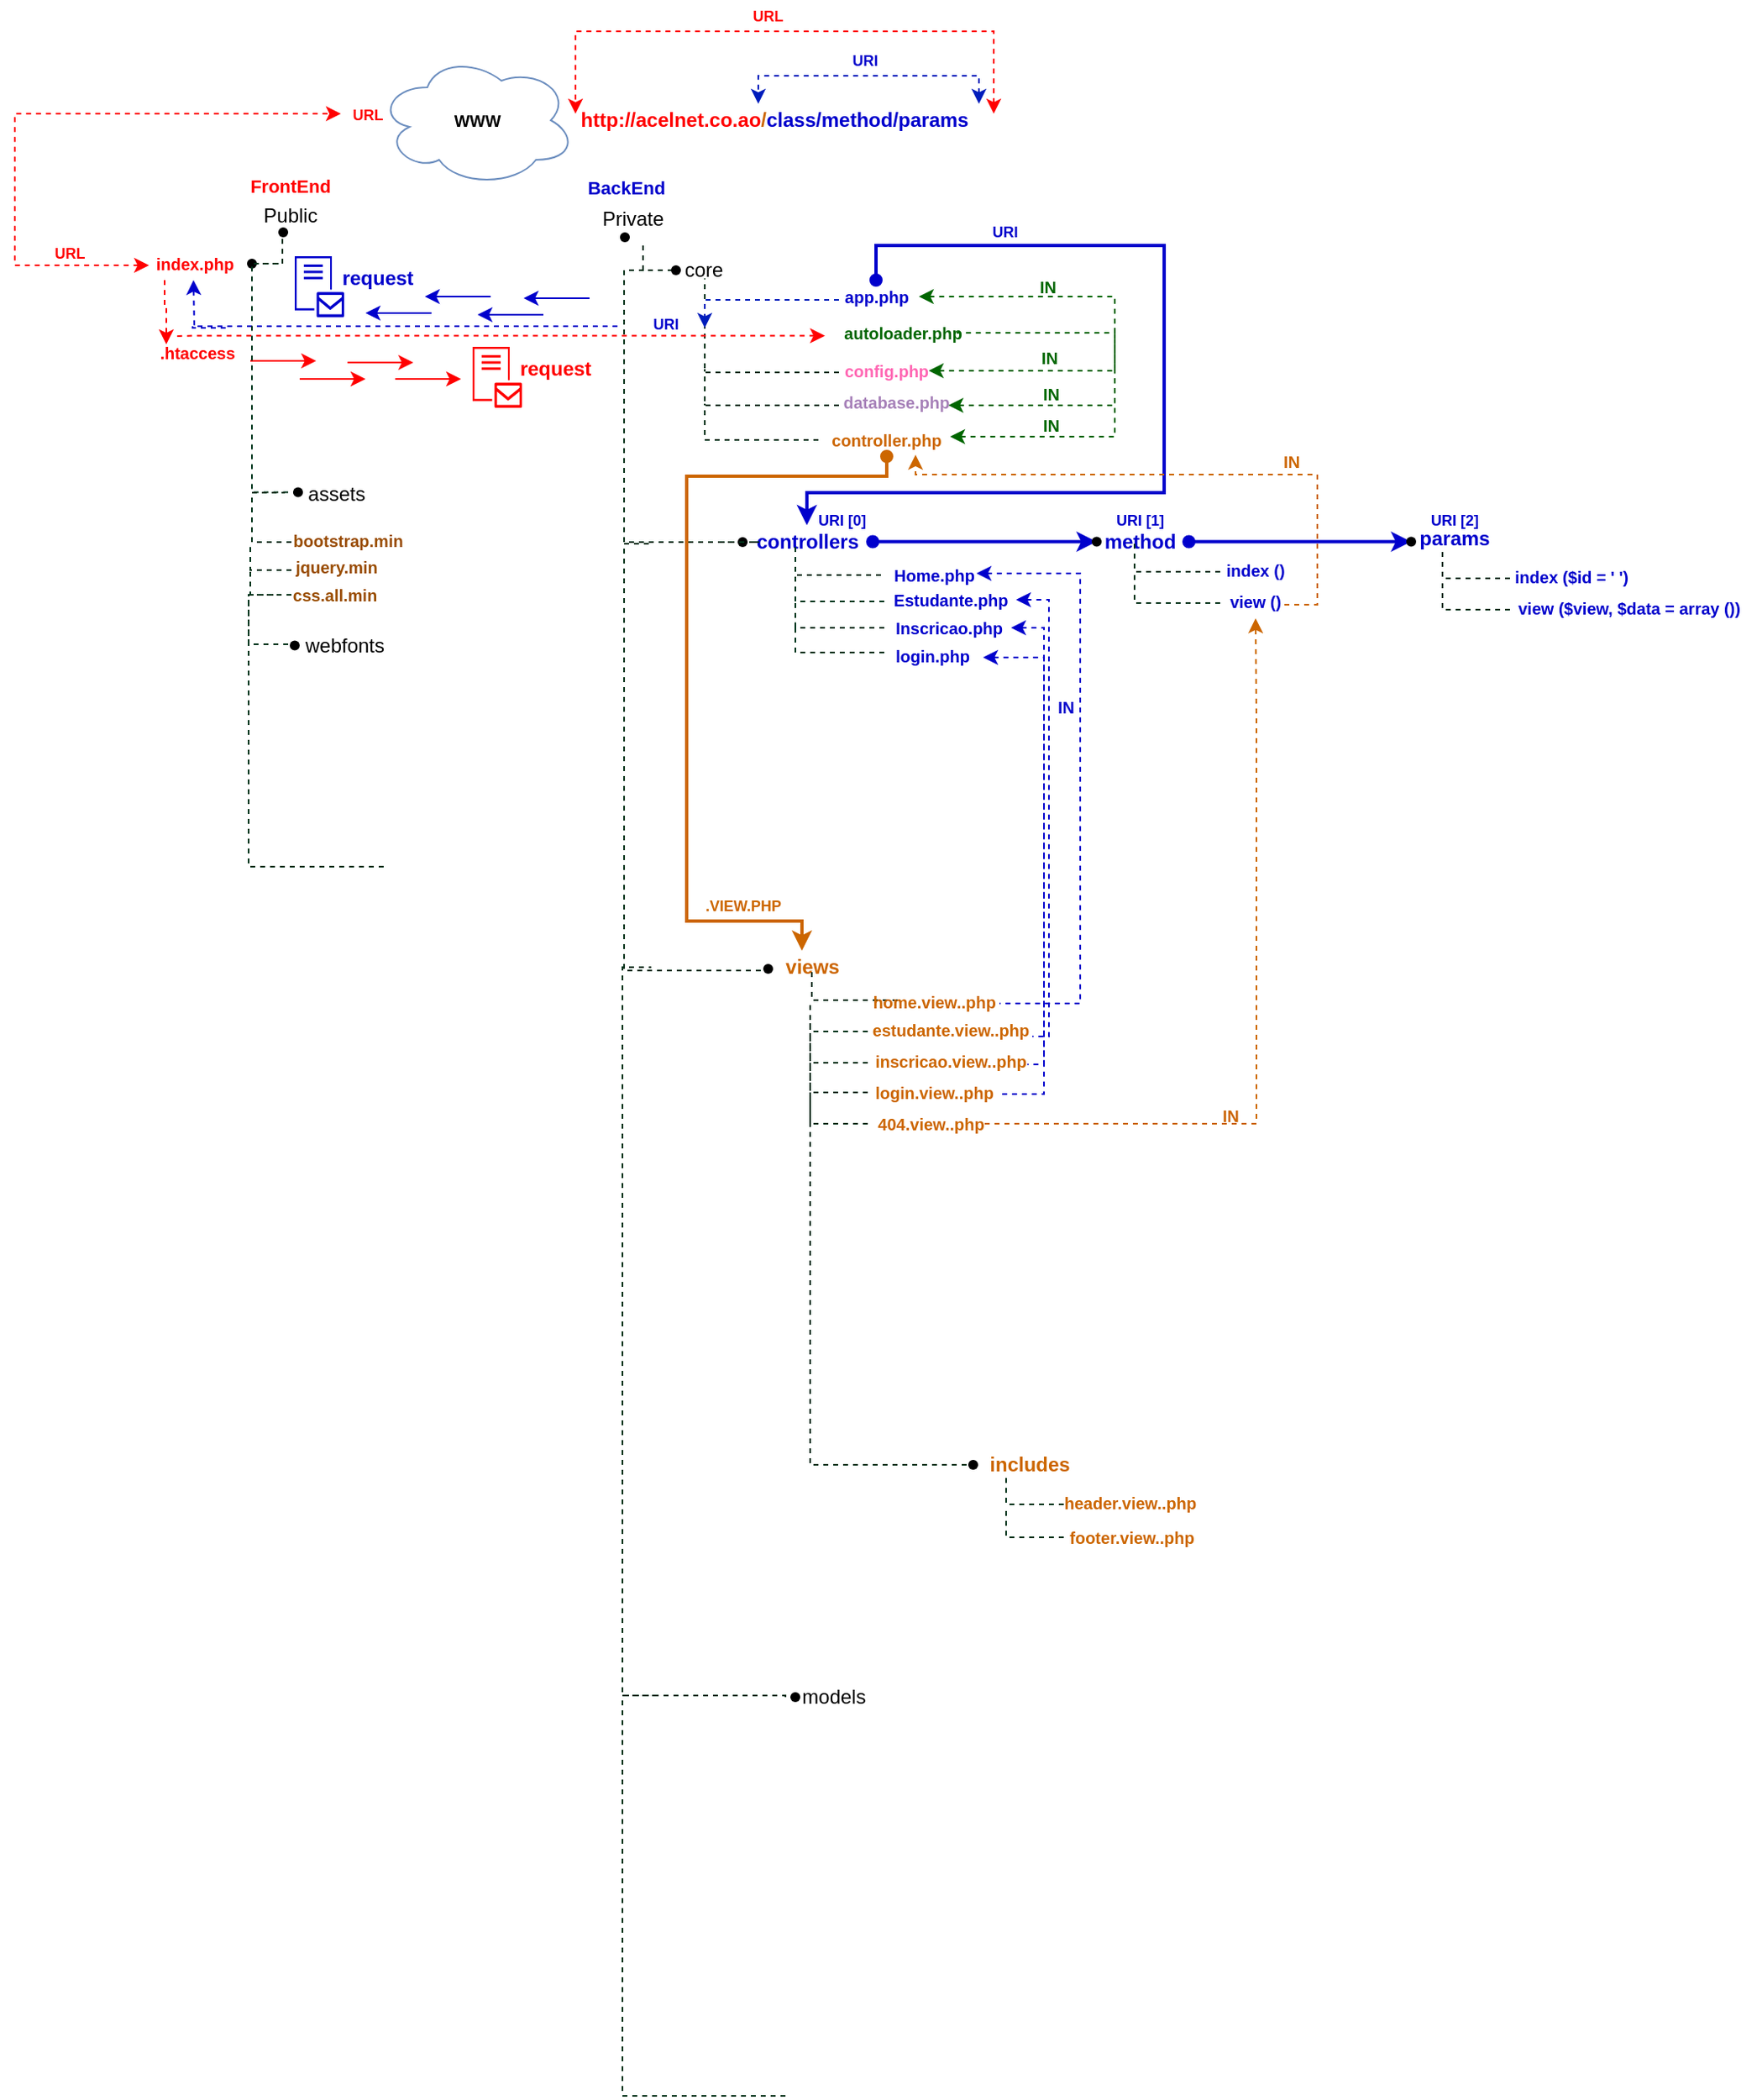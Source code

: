 <mxfile version="17.2.4" type="device"><diagram name="Page-1" id="74b105a0-9070-1c63-61bc-23e55f88626e"><mxGraphModel dx="1234" dy="539" grid="1" gridSize="10" guides="1" tooltips="1" connect="1" arrows="1" fold="1" page="1" pageScale="1.5" pageWidth="1169" pageHeight="826" background="none" math="0" shadow="0"><root><mxCell id="0" style=";html=1;"/><mxCell id="1" style=";html=1;" parent="0"/><mxCell id="AdzBgTur88m9vbmycL0G-27" value="&lt;b style=&quot;font-size: 10px;&quot;&gt;WWW&lt;/b&gt;" style="ellipse;shape=cloud;whiteSpace=wrap;html=1;fontSize=10;fillColor=#FFFFFF;strokeColor=#6c8ebf;" parent="1" vertex="1"><mxGeometry x="692.5" y="244" width="120" height="80" as="geometry"/></mxCell><mxCell id="NwKOcJaawwe2SMIx4jGH-65" value="" style="edgeStyle=orthogonalEdgeStyle;rounded=0;orthogonalLoop=1;jettySize=auto;html=1;dashed=1;fontSize=11;fontColor=#FF0000;startArrow=classic;startFill=1;endArrow=none;endFill=0;strokeColor=#0000CC;strokeWidth=1;" parent="1" edge="1"><mxGeometry relative="1" as="geometry"><mxPoint x="580.5" y="381" as="sourcePoint"/><mxPoint x="581" y="410" as="targetPoint"/></mxGeometry></mxCell><mxCell id="JAKMuyajma6vQaw-Ln5v-60" value="index.php" style="text;html=1;align=center;verticalAlign=middle;whiteSpace=wrap;rounded=0;fontStyle=1;fontSize=10;fontColor=#FF0000;" parent="1" vertex="1"><mxGeometry x="549" y="360.5" width="65" height="20.5" as="geometry"/></mxCell><mxCell id="AdzBgTur88m9vbmycL0G-13" value="Public" style="text;html=1;align=center;verticalAlign=middle;resizable=0;points=[];autosize=1;fontSize=12;" parent="1" vertex="1"><mxGeometry x="614" y="332" width="50" height="20" as="geometry"/></mxCell><mxCell id="NwKOcJaawwe2SMIx4jGH-13" value="" style="shape=waypoint;sketch=0;fillStyle=solid;size=6;pointerEvents=1;points=[];fillColor=none;resizable=0;rotatable=0;perimeter=centerPerimeter;snapToPoint=1;fontSize=10;fontColor=#FF0000;" parent="1" vertex="1"><mxGeometry x="615" y="332" width="40" height="40" as="geometry"/></mxCell><mxCell id="NwKOcJaawwe2SMIx4jGH-18" value="Private" style="text;html=1;align=center;verticalAlign=middle;resizable=0;points=[];autosize=1;fontSize=12;" parent="1" vertex="1"><mxGeometry x="821.5" y="334" width="50" height="20" as="geometry"/></mxCell><mxCell id="NwKOcJaawwe2SMIx4jGH-21" value="app.php" style="text;html=1;align=center;verticalAlign=middle;whiteSpace=wrap;rounded=0;fontStyle=1;fontSize=10;fontColor=#0000CC;" parent="1" vertex="1"><mxGeometry x="962.5" y="381" width="65" height="20.5" as="geometry"/></mxCell><mxCell id="NwKOcJaawwe2SMIx4jGH-22" value="" style="edgeStyle=orthogonalEdgeStyle;rounded=0;orthogonalLoop=1;jettySize=auto;html=1;strokeColor=#00331A;strokeWidth=1;dashed=1;endArrow=none;endFill=0;fontSize=10;" parent="1" edge="1"><mxGeometry relative="1" as="geometry"><mxPoint x="634.5" y="356" as="sourcePoint"/><mxPoint x="614" y="371" as="targetPoint"/><Array as="points"><mxPoint x="635" y="371"/></Array></mxGeometry></mxCell><mxCell id="NwKOcJaawwe2SMIx4jGH-23" value="" style="shape=waypoint;sketch=0;fillStyle=solid;size=6;pointerEvents=1;points=[];fillColor=none;resizable=0;rotatable=0;perimeter=centerPerimeter;snapToPoint=1;fontSize=10;fontStyle=1" parent="1" vertex="1"><mxGeometry x="822.5" y="335" width="40" height="40" as="geometry"/></mxCell><mxCell id="NwKOcJaawwe2SMIx4jGH-24" value="" style="shape=waypoint;sketch=0;fillStyle=solid;size=6;pointerEvents=1;points=[];fillColor=none;resizable=0;rotatable=0;perimeter=centerPerimeter;snapToPoint=1;fontSize=10;" parent="1" vertex="1"><mxGeometry x="596" y="351" width="40" height="40" as="geometry"/></mxCell><mxCell id="NwKOcJaawwe2SMIx4jGH-26" value="" style="edgeStyle=orthogonalEdgeStyle;rounded=0;orthogonalLoop=1;jettySize=auto;html=1;strokeColor=#00331A;strokeWidth=1;dashed=1;endArrow=none;endFill=0;fontSize=10;" parent="1" target="NwKOcJaawwe2SMIx4jGH-27" edge="1"><mxGeometry relative="1" as="geometry"><mxPoint x="853.5" y="360" as="sourcePoint"/><mxPoint x="868" y="405" as="targetPoint"/><Array as="points"><mxPoint x="854" y="375"/></Array></mxGeometry></mxCell><mxCell id="NwKOcJaawwe2SMIx4jGH-27" value="" style="shape=waypoint;sketch=0;fillStyle=solid;size=6;pointerEvents=1;points=[];fillColor=none;resizable=0;rotatable=0;perimeter=centerPerimeter;snapToPoint=1;fontSize=10;" parent="1" vertex="1"><mxGeometry x="853.5" y="355" width="40" height="40" as="geometry"/></mxCell><mxCell id="NwKOcJaawwe2SMIx4jGH-30" value="core" style="text;html=1;align=center;verticalAlign=middle;resizable=0;points=[];autosize=1;strokeColor=none;fillColor=none;fontSize=12;" parent="1" vertex="1"><mxGeometry x="869.5" y="365" width="40" height="20" as="geometry"/></mxCell><mxCell id="NwKOcJaawwe2SMIx4jGH-33" value="autoloader.php" style="text;html=1;align=center;verticalAlign=middle;whiteSpace=wrap;rounded=0;fontStyle=1;fontSize=10;fontColor=#006600;" parent="1" vertex="1"><mxGeometry x="979" y="402.5" width="65" height="20.5" as="geometry"/></mxCell><mxCell id="NwKOcJaawwe2SMIx4jGH-35" value="config.php" style="text;html=1;align=center;verticalAlign=middle;whiteSpace=wrap;rounded=0;fontStyle=1;fontSize=10;fontColor=#FF66B3;" parent="1" vertex="1"><mxGeometry x="968.5" y="426" width="65" height="20.5" as="geometry"/></mxCell><mxCell id="NwKOcJaawwe2SMIx4jGH-41" value="" style="edgeStyle=orthogonalEdgeStyle;rounded=0;orthogonalLoop=1;jettySize=auto;html=1;dashed=1;startArrow=classic;startFill=1;endArrow=classic;endFill=1;strokeColor=#FF0000;strokeWidth=1;" parent="1" edge="1"><mxGeometry relative="1" as="geometry"><mxPoint x="553.5" y="372" as="sourcePoint"/><mxPoint x="670" y="280" as="targetPoint"/><Array as="points"><mxPoint x="472" y="372"/><mxPoint x="472" y="280"/></Array></mxGeometry></mxCell><mxCell id="NwKOcJaawwe2SMIx4jGH-42" value="FrontEnd" style="text;html=1;align=center;verticalAlign=middle;resizable=0;points=[];autosize=1;strokeColor=none;fillColor=none;fontSize=11;fontColor=#FF0000;fontStyle=1" parent="1" vertex="1"><mxGeometry x="609" y="314" width="60" height="20" as="geometry"/></mxCell><mxCell id="NwKOcJaawwe2SMIx4jGH-48" value="" style="edgeStyle=orthogonalEdgeStyle;rounded=0;orthogonalLoop=1;jettySize=auto;html=1;dashed=1;startArrow=none;startFill=0;endArrow=none;endFill=0;strokeColor=#00331A;strokeWidth=1;" parent="1" edge="1"><mxGeometry relative="1" as="geometry"><mxPoint x="972.5" y="437" as="sourcePoint"/><mxPoint x="891" y="380" as="targetPoint"/><Array as="points"><mxPoint x="891" y="437"/></Array></mxGeometry></mxCell><mxCell id="NwKOcJaawwe2SMIx4jGH-49" value="database.php" style="text;html=1;align=center;verticalAlign=middle;whiteSpace=wrap;rounded=0;fontStyle=1;fontSize=10;fontColor=#A680B8;" parent="1" vertex="1"><mxGeometry x="975" y="444.5" width="65" height="20.5" as="geometry"/></mxCell><mxCell id="NwKOcJaawwe2SMIx4jGH-50" value="" style="edgeStyle=orthogonalEdgeStyle;rounded=0;orthogonalLoop=1;jettySize=auto;html=1;dashed=1;startArrow=none;startFill=0;endArrow=none;endFill=0;strokeColor=#00331A;strokeWidth=1;" parent="1" edge="1"><mxGeometry relative="1" as="geometry"><mxPoint x="972.5" y="457" as="sourcePoint"/><mxPoint x="891" y="435" as="targetPoint"/><Array as="points"><mxPoint x="891" y="457"/></Array></mxGeometry></mxCell><mxCell id="NwKOcJaawwe2SMIx4jGH-55" value="" style="edgeStyle=orthogonalEdgeStyle;rounded=0;orthogonalLoop=1;jettySize=auto;html=1;dashed=1;startArrow=classic;startFill=1;endArrow=none;endFill=0;strokeColor=#FF0000;strokeWidth=1;exitX=0;exitY=0.5;exitDx=0;exitDy=0;fillColor=#e51400;" parent="1" edge="1"><mxGeometry relative="1" as="geometry"><mxPoint x="964" y="414.75" as="sourcePoint"/><mxPoint x="570" y="415" as="targetPoint"/><Array as="points"><mxPoint x="580" y="415"/><mxPoint x="580" y="415"/></Array></mxGeometry></mxCell><mxCell id="NwKOcJaawwe2SMIx4jGH-56" value="" style="edgeStyle=orthogonalEdgeStyle;rounded=0;orthogonalLoop=1;jettySize=auto;html=1;dashed=1;startArrow=classic;startFill=1;endArrow=none;endFill=0;strokeColor=#006600;strokeWidth=1;fontColor=#006600;fillColor=#a0522d;" parent="1" target="NwKOcJaawwe2SMIx4jGH-33" edge="1"><mxGeometry relative="1" as="geometry"><mxPoint x="1021" y="391" as="sourcePoint"/><mxPoint x="1059.5" y="415" as="targetPoint"/><Array as="points"><mxPoint x="1140" y="391"/><mxPoint x="1140" y="413"/></Array></mxGeometry></mxCell><mxCell id="NwKOcJaawwe2SMIx4jGH-58" value="" style="edgeStyle=orthogonalEdgeStyle;rounded=0;orthogonalLoop=1;jettySize=auto;html=1;dashed=1;startArrow=classic;startFill=1;endArrow=none;endFill=0;strokeColor=#006600;strokeWidth=1;fontColor=#CC6600;fillColor=#a0522d;" parent="1" edge="1"><mxGeometry relative="1" as="geometry"><mxPoint x="1027" y="436" as="sourcePoint"/><mxPoint x="1140" y="410" as="targetPoint"/><Array as="points"><mxPoint x="1140" y="436"/></Array></mxGeometry></mxCell><mxCell id="NwKOcJaawwe2SMIx4jGH-59" value="" style="edgeStyle=orthogonalEdgeStyle;rounded=0;orthogonalLoop=1;jettySize=auto;html=1;dashed=1;startArrow=classic;startFill=1;endArrow=none;endFill=0;strokeColor=#006600;strokeWidth=1;fillColor=#a0522d;" parent="1" edge="1"><mxGeometry relative="1" as="geometry"><mxPoint x="1039" y="457" as="sourcePoint"/><mxPoint x="1140" y="410" as="targetPoint"/><Array as="points"><mxPoint x="1140" y="457"/></Array></mxGeometry></mxCell><mxCell id="JAKMuyajma6vQaw-Ln5v-3" value=".htaccess" style="text;html=1;align=center;verticalAlign=middle;whiteSpace=wrap;rounded=0;fontStyle=1;fontColor=#FF0000;fontSize=10;" parent="1" vertex="1"><mxGeometry x="553" y="409.5" width="60" height="30" as="geometry"/></mxCell><mxCell id="NwKOcJaawwe2SMIx4jGH-64" value="BackEnd" style="text;html=1;align=center;verticalAlign=middle;resizable=0;points=[];autosize=1;strokeColor=none;fillColor=none;fontSize=11;fontColor=#0000CC;fontStyle=1" parent="1" vertex="1"><mxGeometry x="812.5" y="315" width="60" height="20" as="geometry"/></mxCell><mxCell id="NwKOcJaawwe2SMIx4jGH-67" value="" style="edgeStyle=orthogonalEdgeStyle;rounded=0;orthogonalLoop=1;jettySize=auto;html=1;dashed=1;startArrow=none;startFill=0;endArrow=classic;endFill=1;strokeColor=#001DBC;strokeWidth=1;fillColor=#0050ef;" parent="1" edge="1"><mxGeometry relative="1" as="geometry"><mxPoint x="972.5" y="393" as="sourcePoint"/><mxPoint x="891" y="410" as="targetPoint"/><Array as="points"><mxPoint x="891" y="393"/></Array></mxGeometry></mxCell><mxCell id="HLYYOfNkcRGqxwp49W54-2" value="" style="edgeStyle=orthogonalEdgeStyle;rounded=0;orthogonalLoop=1;jettySize=auto;html=1;dashed=1;fontSize=11;fontColor=#0000CC;startArrow=none;startFill=0;endArrow=classic;endFill=1;strokeColor=#FF0000;strokeWidth=1;" parent="1" edge="1"><mxGeometry relative="1" as="geometry"><mxPoint x="563" y="381" as="sourcePoint"/><mxPoint x="564" y="420" as="targetPoint"/><Array as="points"><mxPoint x="563.5" y="398"/><mxPoint x="563.5" y="398"/></Array></mxGeometry></mxCell><mxCell id="HLYYOfNkcRGqxwp49W54-4" value="" style="edgeStyle=orthogonalEdgeStyle;rounded=0;orthogonalLoop=1;jettySize=auto;html=1;dashed=1;fontSize=11;fontColor=#FF0000;startArrow=none;startFill=0;endArrow=none;endFill=0;strokeColor=#0000CC;strokeWidth=1;" parent="1" edge="1"><mxGeometry relative="1" as="geometry"><mxPoint x="600" y="410" as="sourcePoint"/><mxPoint x="840" y="410" as="targetPoint"/><Array as="points"><mxPoint x="580" y="410"/><mxPoint x="580" y="409"/></Array></mxGeometry></mxCell><mxCell id="HLYYOfNkcRGqxwp49W54-5" value="URI" style="text;html=1;align=center;verticalAlign=middle;resizable=0;points=[];autosize=1;strokeColor=none;fillColor=none;fontColor=#0000CC;fontSize=9;fontStyle=1" parent="1" vertex="1"><mxGeometry x="852" y="398" width="30" height="20" as="geometry"/></mxCell><mxCell id="HLYYOfNkcRGqxwp49W54-6" value="URL" style="text;html=1;align=center;verticalAlign=middle;resizable=0;points=[];autosize=1;strokeColor=none;fillColor=none;fontColor=#FF0000;fontSize=9;fontStyle=1" parent="1" vertex="1"><mxGeometry x="671" y="271" width="30" height="20" as="geometry"/></mxCell><mxCell id="Ca_ESOKWYwaivZFTIutu-38" value="" style="edgeStyle=orthogonalEdgeStyle;rounded=0;orthogonalLoop=1;jettySize=auto;html=1;fontColor=#0000CC;startArrow=oval;startFill=1;endArrow=classic;endFill=1;strokeColor=#0000CC;strokeWidth=2;entryX=0.425;entryY=0.44;entryDx=0;entryDy=0;entryPerimeter=0;" parent="1" source="bvDFHQpG0MN7TgqZ5CM7-1" target="Ca_ESOKWYwaivZFTIutu-8" edge="1"><mxGeometry relative="1" as="geometry"/></mxCell><mxCell id="bvDFHQpG0MN7TgqZ5CM7-1" value="controllers" style="text;html=1;align=center;verticalAlign=middle;resizable=0;points=[];autosize=1;strokeColor=none;fillColor=none;fontSize=12;fontColor=#0000CC;fontStyle=1" parent="1" vertex="1"><mxGeometry x="913" y="529.75" width="80" height="20" as="geometry"/></mxCell><mxCell id="bvDFHQpG0MN7TgqZ5CM7-3" value="" style="edgeStyle=orthogonalEdgeStyle;rounded=0;orthogonalLoop=1;jettySize=auto;html=1;dashed=1;startArrow=none;startFill=0;endArrow=none;endFill=0;strokeColor=#00331A;strokeWidth=1;entryX=0.029;entryY=0.858;entryDx=0;entryDy=0;entryPerimeter=0;" parent="1" source="bvDFHQpG0MN7TgqZ5CM7-2" edge="1"><mxGeometry relative="1" as="geometry"><mxPoint x="900" y="540" as="sourcePoint"/><mxPoint x="859.5" y="375" as="targetPoint"/><Array as="points"><mxPoint x="842" y="375"/></Array></mxGeometry></mxCell><mxCell id="bvDFHQpG0MN7TgqZ5CM7-4" value="" style="edgeStyle=orthogonalEdgeStyle;rounded=0;orthogonalLoop=1;jettySize=auto;html=1;dashed=1;startArrow=none;startFill=0;endArrow=none;endFill=0;strokeColor=#00331A;strokeWidth=1;entryX=0.029;entryY=0.858;entryDx=0;entryDy=0;entryPerimeter=0;" parent="1" edge="1" source="bvDFHQpG0MN7TgqZ5CM7-6"><mxGeometry relative="1" as="geometry"><mxPoint x="924" y="706" as="sourcePoint"/><mxPoint x="859.5" y="541" as="targetPoint"/><Array as="points"><mxPoint x="842" y="800"/><mxPoint x="842" y="541"/></Array></mxGeometry></mxCell><mxCell id="bvDFHQpG0MN7TgqZ5CM7-5" value="" style="edgeStyle=orthogonalEdgeStyle;rounded=0;orthogonalLoop=1;jettySize=auto;html=1;dashed=1;startArrow=none;startFill=0;endArrow=none;endFill=0;strokeColor=#00331A;strokeWidth=1;entryX=0.029;entryY=0.858;entryDx=0;entryDy=0;entryPerimeter=0;" parent="1" edge="1" source="bvDFHQpG0MN7TgqZ5CM7-9"><mxGeometry relative="1" as="geometry"><mxPoint x="940" y="1141" as="sourcePoint"/><mxPoint x="858.5" y="798" as="targetPoint"/><Array as="points"><mxPoint x="940" y="1241"/><mxPoint x="940" y="1240"/><mxPoint x="841" y="1240"/><mxPoint x="841" y="798"/></Array></mxGeometry></mxCell><mxCell id="Ca_ESOKWYwaivZFTIutu-37" value="" style="edgeStyle=orthogonalEdgeStyle;rounded=0;orthogonalLoop=1;jettySize=auto;html=1;fontColor=#CC6600;startArrow=classic;startFill=1;endArrow=oval;endFill=1;strokeColor=#0000CC;strokeWidth=2;" parent="1" source="bvDFHQpG0MN7TgqZ5CM7-1" target="NwKOcJaawwe2SMIx4jGH-21" edge="1"><mxGeometry relative="1" as="geometry"><mxPoint x="1000" y="360" as="targetPoint"/><Array as="points"><mxPoint x="953" y="510"/><mxPoint x="1170" y="510"/><mxPoint x="1170" y="360"/><mxPoint x="995" y="360"/></Array></mxGeometry></mxCell><mxCell id="bvDFHQpG0MN7TgqZ5CM7-6" value="views" style="text;html=1;align=center;verticalAlign=middle;resizable=0;points=[];autosize=1;strokeColor=none;fillColor=none;fontSize=12;fontStyle=1;fontColor=#CC6600;" parent="1" vertex="1"><mxGeometry x="931" y="788" width="50" height="20" as="geometry"/></mxCell><mxCell id="bvDFHQpG0MN7TgqZ5CM7-7" value="" style="shape=waypoint;sketch=0;fillStyle=solid;size=6;pointerEvents=1;points=[];fillColor=none;resizable=0;rotatable=0;perimeter=centerPerimeter;snapToPoint=1;fontSize=10;" parent="1" vertex="1"><mxGeometry x="909.5" y="779" width="40" height="40" as="geometry"/></mxCell><mxCell id="bvDFHQpG0MN7TgqZ5CM7-8" value="models" style="text;html=1;align=center;verticalAlign=middle;resizable=0;points=[];autosize=1;strokeColor=none;fillColor=none;fontSize=12;" parent="1" vertex="1"><mxGeometry x="944" y="1231" width="50" height="20" as="geometry"/></mxCell><mxCell id="bvDFHQpG0MN7TgqZ5CM7-9" value="" style="shape=waypoint;sketch=0;fillStyle=solid;size=6;pointerEvents=1;points=[];fillColor=none;resizable=0;rotatable=0;perimeter=centerPerimeter;snapToPoint=1;fontSize=10;" parent="1" vertex="1"><mxGeometry x="926" y="1221" width="40" height="40" as="geometry"/></mxCell><mxCell id="bvDFHQpG0MN7TgqZ5CM7-13" value="" style="edgeStyle=orthogonalEdgeStyle;rounded=0;orthogonalLoop=1;jettySize=auto;html=1;dashed=1;startArrow=none;startFill=0;endArrow=none;endFill=0;strokeColor=#00331A;strokeWidth=1;" parent="1" edge="1"><mxGeometry relative="1" as="geometry"><mxPoint x="940" y="1483" as="sourcePoint"/><mxPoint x="860" y="1240" as="targetPoint"/><Array as="points"><mxPoint x="923" y="1483"/><mxPoint x="841" y="1483"/><mxPoint x="841" y="1140"/></Array></mxGeometry></mxCell><mxCell id="bvDFHQpG0MN7TgqZ5CM7-27" value="" style="edgeStyle=orthogonalEdgeStyle;rounded=0;orthogonalLoop=1;jettySize=auto;html=1;dashed=1;startArrow=none;startFill=0;endArrow=none;endFill=0;strokeColor=#00331A;strokeWidth=1;exitX=0;exitY=0.5;exitDx=0;exitDy=0;" parent="1" source="bvDFHQpG0MN7TgqZ5CM7-28" edge="1"><mxGeometry relative="1" as="geometry"><mxPoint x="1034" y="579.75" as="sourcePoint"/><mxPoint x="946" y="541.75" as="targetPoint"/><Array as="points"><mxPoint x="946" y="559.75"/></Array></mxGeometry></mxCell><mxCell id="bvDFHQpG0MN7TgqZ5CM7-28" value="Home.php" style="text;html=1;align=center;verticalAlign=middle;whiteSpace=wrap;rounded=0;fontStyle=1;fontSize=10;fontColor=#0000CC;" parent="1" vertex="1"><mxGeometry x="998" y="549.75" width="65" height="20.5" as="geometry"/></mxCell><mxCell id="bvDFHQpG0MN7TgqZ5CM7-32" value="URI" style="text;html=1;align=center;verticalAlign=middle;resizable=0;points=[];autosize=1;strokeColor=none;fillColor=none;fontColor=#0000CC;fontSize=9;fontStyle=1" parent="1" vertex="1"><mxGeometry x="1057.5" y="342" width="30" height="20" as="geometry"/></mxCell><mxCell id="bvDFHQpG0MN7TgqZ5CM7-33" value="" style="edgeStyle=orthogonalEdgeStyle;rounded=0;orthogonalLoop=1;jettySize=auto;html=1;dashed=1;startArrow=none;startFill=0;endArrow=none;endFill=0;strokeColor=#00331A;strokeWidth=1;" parent="1" edge="1"><mxGeometry relative="1" as="geometry"><mxPoint x="960" y="478" as="sourcePoint"/><mxPoint x="891" y="456" as="targetPoint"/><Array as="points"><mxPoint x="891" y="478"/></Array></mxGeometry></mxCell><mxCell id="Ca_ESOKWYwaivZFTIutu-35" value="" style="edgeStyle=orthogonalEdgeStyle;rounded=0;orthogonalLoop=1;jettySize=auto;html=1;fontColor=#CC6600;startArrow=oval;startFill=1;endArrow=classic;endFill=1;strokeColor=#CC6600;strokeWidth=2;" parent="1" source="bvDFHQpG0MN7TgqZ5CM7-34" target="bvDFHQpG0MN7TgqZ5CM7-6" edge="1"><mxGeometry relative="1" as="geometry"><Array as="points"><mxPoint x="1002" y="500"/><mxPoint x="880" y="500"/><mxPoint x="880" y="770"/><mxPoint x="950" y="770"/></Array><mxPoint x="810" y="560" as="targetPoint"/></mxGeometry></mxCell><mxCell id="bvDFHQpG0MN7TgqZ5CM7-34" value="controller.php" style="text;html=1;align=center;verticalAlign=middle;whiteSpace=wrap;rounded=0;fontStyle=1;fontSize=10;fontColor=#CC6600;" parent="1" vertex="1"><mxGeometry x="969" y="467.5" width="65" height="20.5" as="geometry"/></mxCell><mxCell id="bvDFHQpG0MN7TgqZ5CM7-2" value="" style="shape=waypoint;sketch=0;fillStyle=solid;size=6;pointerEvents=1;points=[];fillColor=none;resizable=0;rotatable=0;perimeter=centerPerimeter;snapToPoint=1;fontSize=10;" parent="1" vertex="1"><mxGeometry x="894" y="520" width="40" height="40" as="geometry"/></mxCell><mxCell id="bvDFHQpG0MN7TgqZ5CM7-36" value="" style="edgeStyle=orthogonalEdgeStyle;rounded=0;orthogonalLoop=1;jettySize=auto;html=1;dashed=1;startArrow=none;startFill=0;endArrow=none;endFill=0;strokeColor=#00331A;strokeWidth=1;" parent="1" edge="1"><mxGeometry relative="1" as="geometry"><mxPoint x="900" y="540" as="sourcePoint"/><mxPoint x="920" y="540" as="targetPoint"/><Array as="points"><mxPoint x="924" y="540"/><mxPoint x="842" y="540"/></Array></mxGeometry></mxCell><mxCell id="bvDFHQpG0MN7TgqZ5CM7-37" value="" style="edgeStyle=orthogonalEdgeStyle;rounded=0;orthogonalLoop=1;jettySize=auto;html=1;dashed=1;startArrow=classic;startFill=1;endArrow=none;endFill=0;strokeColor=#006600;strokeWidth=1;fillColor=#a0522d;" parent="1" edge="1"><mxGeometry relative="1" as="geometry"><mxPoint x="1040" y="476" as="sourcePoint"/><mxPoint x="1140" y="420" as="targetPoint"/><Array as="points"><mxPoint x="1140" y="476"/></Array></mxGeometry></mxCell><mxCell id="bvDFHQpG0MN7TgqZ5CM7-38" value="" style="edgeStyle=orthogonalEdgeStyle;rounded=0;orthogonalLoop=1;jettySize=auto;html=1;dashed=1;startArrow=none;startFill=0;endArrow=none;endFill=0;strokeColor=#00331A;strokeWidth=1;exitX=0;exitY=0.5;exitDx=0;exitDy=0;" parent="1" edge="1"><mxGeometry relative="1" as="geometry"><mxPoint x="1000" y="576" as="sourcePoint"/><mxPoint x="946" y="557.75" as="targetPoint"/><Array as="points"><mxPoint x="946" y="575.75"/></Array></mxGeometry></mxCell><mxCell id="bvDFHQpG0MN7TgqZ5CM7-39" value="Estudante.php" style="text;html=1;align=center;verticalAlign=middle;whiteSpace=wrap;rounded=0;fontStyle=1;fontSize=10;fontColor=#0000CC;" parent="1" vertex="1"><mxGeometry x="1008" y="564.75" width="65" height="20.5" as="geometry"/></mxCell><mxCell id="Ca_ESOKWYwaivZFTIutu-39" value="" style="edgeStyle=orthogonalEdgeStyle;rounded=0;orthogonalLoop=1;jettySize=auto;html=1;fontColor=#CC6600;startArrow=oval;startFill=1;endArrow=classic;endFill=1;strokeColor=#0000CC;strokeWidth=2;entryX=0.358;entryY=0.54;entryDx=0;entryDy=0;entryPerimeter=0;" parent="1" source="Ca_ESOKWYwaivZFTIutu-7" target="Ca_ESOKWYwaivZFTIutu-16" edge="1"><mxGeometry relative="1" as="geometry"/></mxCell><mxCell id="Ca_ESOKWYwaivZFTIutu-7" value="method" style="text;html=1;align=center;verticalAlign=middle;resizable=0;points=[];autosize=1;strokeColor=none;fillColor=none;fontSize=12;fontStyle=1;fontColor=#0000CC;" parent="1" vertex="1"><mxGeometry x="1125" y="529.75" width="60" height="20" as="geometry"/></mxCell><mxCell id="Ca_ESOKWYwaivZFTIutu-8" value="" style="shape=waypoint;sketch=0;fillStyle=solid;size=6;pointerEvents=1;points=[];fillColor=none;resizable=0;rotatable=0;perimeter=centerPerimeter;snapToPoint=1;fontSize=10;" parent="1" vertex="1"><mxGeometry x="1109" y="519.75" width="40" height="40" as="geometry"/></mxCell><mxCell id="Ca_ESOKWYwaivZFTIutu-13" value="URI [0]" style="text;html=1;align=center;verticalAlign=middle;resizable=0;points=[];autosize=1;strokeColor=none;fillColor=none;fontColor=#0000CC;fontSize=9;fontStyle=1" parent="1" vertex="1"><mxGeometry x="954" y="517" width="40" height="20" as="geometry"/></mxCell><mxCell id="Ca_ESOKWYwaivZFTIutu-14" value="URI [1]" style="text;html=1;align=center;verticalAlign=middle;resizable=0;points=[];autosize=1;strokeColor=none;fillColor=none;fontColor=#0000CC;fontSize=9;fontStyle=1" parent="1" vertex="1"><mxGeometry x="1135" y="517" width="40" height="20" as="geometry"/></mxCell><mxCell id="Ca_ESOKWYwaivZFTIutu-15" value="params" style="text;html=1;align=center;verticalAlign=middle;resizable=0;points=[];autosize=1;strokeColor=none;fillColor=none;fontSize=12;fontStyle=1;fontColor=#0000CC;" parent="1" vertex="1"><mxGeometry x="1316" y="527.75" width="60" height="20" as="geometry"/></mxCell><mxCell id="Ca_ESOKWYwaivZFTIutu-16" value="" style="shape=waypoint;sketch=0;fillStyle=solid;size=6;pointerEvents=1;points=[];fillColor=none;resizable=0;rotatable=0;perimeter=centerPerimeter;snapToPoint=1;fontSize=10;" parent="1" vertex="1"><mxGeometry x="1300" y="519.75" width="40" height="40" as="geometry"/></mxCell><mxCell id="Ca_ESOKWYwaivZFTIutu-17" value="URI [2]" style="text;html=1;align=center;verticalAlign=middle;resizable=0;points=[];autosize=1;strokeColor=none;fillColor=none;fontColor=#0000CC;fontSize=9;fontStyle=1" parent="1" vertex="1"><mxGeometry x="1326" y="517" width="40" height="20" as="geometry"/></mxCell><mxCell id="Ca_ESOKWYwaivZFTIutu-20" value="index ()" style="text;html=1;align=center;verticalAlign=middle;whiteSpace=wrap;rounded=0;fontStyle=1;fontSize=10;fontColor=#0000CC;" parent="1" vertex="1"><mxGeometry x="1193" y="546.75" width="65" height="20.5" as="geometry"/></mxCell><mxCell id="Ca_ESOKWYwaivZFTIutu-21" value="" style="edgeStyle=orthogonalEdgeStyle;rounded=0;orthogonalLoop=1;jettySize=auto;html=1;dashed=1;startArrow=none;startFill=0;endArrow=none;endFill=0;strokeColor=#00331A;strokeWidth=1;exitX=0;exitY=0.5;exitDx=0;exitDy=0;" parent="1" edge="1"><mxGeometry relative="1" as="geometry"><mxPoint x="1204" y="558" as="sourcePoint"/><mxPoint x="1152" y="539.75" as="targetPoint"/><Array as="points"><mxPoint x="1152" y="557.75"/></Array></mxGeometry></mxCell><mxCell id="Ca_ESOKWYwaivZFTIutu-22" value="index ($id = ' ')" style="text;html=1;align=center;verticalAlign=middle;whiteSpace=wrap;rounded=0;fontStyle=1;fontSize=10;fontColor=#0000CC;" parent="1" vertex="1"><mxGeometry x="1376" y="550.75" width="83" height="20.5" as="geometry"/></mxCell><mxCell id="Ca_ESOKWYwaivZFTIutu-23" value="" style="edgeStyle=orthogonalEdgeStyle;rounded=0;orthogonalLoop=1;jettySize=auto;html=1;dashed=1;startArrow=none;startFill=0;endArrow=none;endFill=0;strokeColor=#00331A;strokeWidth=1;" parent="1" edge="1"><mxGeometry relative="1" as="geometry"><mxPoint x="1380" y="562" as="sourcePoint"/><mxPoint x="1339" y="543.75" as="targetPoint"/><Array as="points"><mxPoint x="1339" y="561.75"/></Array></mxGeometry></mxCell><mxCell id="Ca_ESOKWYwaivZFTIutu-24" value="&lt;font color=&quot;#ff0000&quot;&gt;http://acelnet.co.ao&lt;/font&gt;/&lt;font color=&quot;#0000cc&quot;&gt;class/method/params&lt;/font&gt;" style="text;html=1;align=center;verticalAlign=middle;resizable=0;points=[];autosize=1;strokeColor=none;fillColor=none;fontColor=#CC6600;fontStyle=1" parent="1" vertex="1"><mxGeometry x="807.5" y="274" width="250" height="20" as="geometry"/></mxCell><mxCell id="Ca_ESOKWYwaivZFTIutu-27" value="" style="edgeStyle=orthogonalEdgeStyle;rounded=0;orthogonalLoop=1;jettySize=auto;html=1;dashed=1;startArrow=classic;startFill=1;endArrow=classic;endFill=1;strokeColor=#001DBC;strokeWidth=1;fillColor=#0050ef;" parent="1" edge="1"><mxGeometry relative="1" as="geometry"><mxPoint x="1057.5" y="274" as="sourcePoint"/><mxPoint x="923.5" y="274" as="targetPoint"/><Array as="points"><mxPoint x="923.5" y="257"/></Array></mxGeometry></mxCell><mxCell id="Ca_ESOKWYwaivZFTIutu-28" value="" style="edgeStyle=orthogonalEdgeStyle;rounded=0;orthogonalLoop=1;jettySize=auto;html=1;dashed=1;startArrow=classic;startFill=1;endArrow=classic;endFill=1;strokeColor=#FF0000;strokeWidth=1;fillColor=#a20025;fontColor=#FF0000;" parent="1" edge="1"><mxGeometry relative="1" as="geometry"><mxPoint x="1066.5" y="280" as="sourcePoint"/><mxPoint x="812.5" y="280" as="targetPoint"/><Array as="points"><mxPoint x="1066.5" y="247"/><mxPoint x="1066.5" y="230"/><mxPoint x="812.5" y="230"/></Array></mxGeometry></mxCell><mxCell id="Ca_ESOKWYwaivZFTIutu-29" value="URI" style="text;html=1;align=center;verticalAlign=middle;resizable=0;points=[];autosize=1;strokeColor=none;fillColor=none;fontColor=#0000CC;fontSize=9;fontStyle=1" parent="1" vertex="1"><mxGeometry x="973" y="238" width="30" height="20" as="geometry"/></mxCell><mxCell id="Ca_ESOKWYwaivZFTIutu-30" value="URL" style="text;html=1;align=center;verticalAlign=middle;resizable=0;points=[];autosize=1;strokeColor=none;fillColor=none;fontColor=#FF0000;fontSize=9;fontStyle=1" parent="1" vertex="1"><mxGeometry x="914" y="211" width="30" height="20" as="geometry"/></mxCell><mxCell id="Ca_ESOKWYwaivZFTIutu-31" value="URL" style="text;html=1;align=center;verticalAlign=middle;resizable=0;points=[];autosize=1;strokeColor=none;fillColor=none;fontColor=#FF0000;fontSize=9;fontStyle=1" parent="1" vertex="1"><mxGeometry x="490" y="355" width="30" height="20" as="geometry"/></mxCell><mxCell id="Ca_ESOKWYwaivZFTIutu-32" value="" style="edgeStyle=orthogonalEdgeStyle;rounded=0;orthogonalLoop=1;jettySize=auto;html=1;dashed=1;startArrow=none;startFill=0;endArrow=none;endFill=0;strokeColor=#00331A;strokeWidth=1;exitX=0;exitY=0.5;exitDx=0;exitDy=0;" parent="1" edge="1"><mxGeometry relative="1" as="geometry"><mxPoint x="1008" y="818" as="sourcePoint"/><mxPoint x="956" y="799.75" as="targetPoint"/><Array as="points"><mxPoint x="956" y="817.75"/></Array></mxGeometry></mxCell><mxCell id="Ca_ESOKWYwaivZFTIutu-33" value="home.view..php" style="text;html=1;align=center;verticalAlign=middle;whiteSpace=wrap;rounded=0;fontStyle=1;fontSize=10;fontColor=#CC6600;" parent="1" vertex="1"><mxGeometry x="998" y="808.75" width="65" height="20.5" as="geometry"/></mxCell><mxCell id="EJInJD_8tcGKx5hPsD_K-2" value=".VIEW.PHP" style="text;html=1;align=center;verticalAlign=middle;resizable=0;points=[];autosize=1;strokeColor=none;fillColor=none;fontColor=#CC6600;fontSize=9;fontStyle=1" parent="1" vertex="1"><mxGeometry x="884" y="751" width="60" height="20" as="geometry"/></mxCell><mxCell id="EJInJD_8tcGKx5hPsD_K-4" value="request" style="text;html=1;align=center;verticalAlign=middle;resizable=0;points=[];autosize=1;strokeColor=none;fillColor=none;fontColor=#FF0000;fontStyle=1" parent="1" vertex="1"><mxGeometry x="770" y="424.5" width="60" height="20" as="geometry"/></mxCell><mxCell id="EJInJD_8tcGKx5hPsD_K-7" value="" style="sketch=0;pointerEvents=1;shadow=0;dashed=0;html=1;strokeColor=none;labelPosition=center;verticalLabelPosition=bottom;verticalAlign=top;align=center;fillColor=#FF0000;shape=mxgraph.mscae.intune.intune_email_profiles;fontColor=#FF0000;" parent="1" vertex="1"><mxGeometry x="750" y="421.5" width="30" height="37" as="geometry"/></mxCell><mxCell id="EJInJD_8tcGKx5hPsD_K-8" value="request" style="text;html=1;align=center;verticalAlign=middle;resizable=0;points=[];autosize=1;strokeColor=none;fillColor=none;fontColor=#0000CC;fontStyle=1" parent="1" vertex="1"><mxGeometry x="662" y="369.5" width="60" height="20" as="geometry"/></mxCell><mxCell id="EJInJD_8tcGKx5hPsD_K-9" value="" style="sketch=0;pointerEvents=1;shadow=0;dashed=0;html=1;strokeColor=none;labelPosition=center;verticalLabelPosition=bottom;verticalAlign=top;align=center;fillColor=#0000CC;shape=mxgraph.mscae.intune.intune_email_profiles;fontColor=#0000CC;" parent="1" vertex="1"><mxGeometry x="642" y="366.5" width="30" height="37" as="geometry"/></mxCell><mxCell id="EJInJD_8tcGKx5hPsD_K-11" value="" style="endArrow=classic;html=1;rounded=0;fontColor=#0000CC;strokeColor=#FF0000;" parent="1" edge="1"><mxGeometry width="50" height="50" relative="1" as="geometry"><mxPoint x="615" y="430" as="sourcePoint"/><mxPoint x="655" y="430" as="targetPoint"/></mxGeometry></mxCell><mxCell id="EJInJD_8tcGKx5hPsD_K-12" value="" style="endArrow=classic;html=1;rounded=0;fontColor=#0000CC;strokeColor=#FF0000;" parent="1" edge="1"><mxGeometry width="50" height="50" relative="1" as="geometry"><mxPoint x="645" y="441" as="sourcePoint"/><mxPoint x="685" y="441" as="targetPoint"/></mxGeometry></mxCell><mxCell id="EJInJD_8tcGKx5hPsD_K-13" value="" style="endArrow=classic;html=1;rounded=0;fontColor=#0000CC;strokeColor=#FF0000;" parent="1" edge="1"><mxGeometry width="50" height="50" relative="1" as="geometry"><mxPoint x="674" y="431" as="sourcePoint"/><mxPoint x="714" y="431" as="targetPoint"/></mxGeometry></mxCell><mxCell id="EJInJD_8tcGKx5hPsD_K-14" value="" style="endArrow=classic;html=1;rounded=0;fontColor=#0000CC;strokeColor=#FF0000;" parent="1" edge="1"><mxGeometry width="50" height="50" relative="1" as="geometry"><mxPoint x="703" y="441" as="sourcePoint"/><mxPoint x="743" y="441" as="targetPoint"/></mxGeometry></mxCell><mxCell id="EJInJD_8tcGKx5hPsD_K-15" value="" style="endArrow=none;html=1;rounded=0;fontColor=#0000CC;strokeColor=#0000CC;endFill=0;startArrow=classic;startFill=1;" parent="1" edge="1"><mxGeometry width="50" height="50" relative="1" as="geometry"><mxPoint x="721" y="391" as="sourcePoint"/><mxPoint x="761" y="391" as="targetPoint"/></mxGeometry></mxCell><mxCell id="EJInJD_8tcGKx5hPsD_K-16" value="" style="endArrow=none;html=1;rounded=0;fontColor=#0000CC;strokeColor=#0000CC;endFill=0;startArrow=classic;startFill=1;" parent="1" edge="1"><mxGeometry width="50" height="50" relative="1" as="geometry"><mxPoint x="753" y="402" as="sourcePoint"/><mxPoint x="793" y="402" as="targetPoint"/></mxGeometry></mxCell><mxCell id="EJInJD_8tcGKx5hPsD_K-17" value="" style="endArrow=none;html=1;rounded=0;fontColor=#0000CC;strokeColor=#0000CC;endFill=0;startArrow=classic;startFill=1;" parent="1" edge="1"><mxGeometry width="50" height="50" relative="1" as="geometry"><mxPoint x="781" y="392" as="sourcePoint"/><mxPoint x="821" y="392" as="targetPoint"/></mxGeometry></mxCell><mxCell id="EJInJD_8tcGKx5hPsD_K-18" value="" style="endArrow=none;html=1;rounded=0;fontColor=#0000CC;strokeColor=#0000CC;endFill=0;startArrow=classic;startFill=1;" parent="1" edge="1"><mxGeometry width="50" height="50" relative="1" as="geometry"><mxPoint x="685" y="401" as="sourcePoint"/><mxPoint x="725" y="401" as="targetPoint"/></mxGeometry></mxCell><mxCell id="EJInJD_8tcGKx5hPsD_K-19" value="estudante.view..php" style="text;html=1;align=center;verticalAlign=middle;whiteSpace=wrap;rounded=0;fontStyle=1;fontSize=10;fontColor=#CC6600;" parent="1" vertex="1"><mxGeometry x="1008" y="825.75" width="65" height="20.5" as="geometry"/></mxCell><mxCell id="EJInJD_8tcGKx5hPsD_K-20" value="" style="edgeStyle=orthogonalEdgeStyle;rounded=0;orthogonalLoop=1;jettySize=auto;html=1;dashed=1;startArrow=none;startFill=0;endArrow=none;endFill=0;strokeColor=#00331A;strokeWidth=1;" parent="1" edge="1"><mxGeometry relative="1" as="geometry"><mxPoint x="990" y="837" as="sourcePoint"/><mxPoint x="955" y="818.75" as="targetPoint"/><Array as="points"><mxPoint x="955" y="836.75"/></Array></mxGeometry></mxCell><mxCell id="EJInJD_8tcGKx5hPsD_K-21" value="IN" style="text;html=1;align=center;verticalAlign=middle;resizable=0;points=[];autosize=1;strokeColor=none;fillColor=none;fontColor=#006600;fontStyle=1;fontSize=10;" parent="1" vertex="1"><mxGeometry x="1085" y="417.5" width="30" height="20" as="geometry"/></mxCell><mxCell id="EJInJD_8tcGKx5hPsD_K-22" value="IN" style="text;html=1;align=center;verticalAlign=middle;resizable=0;points=[];autosize=1;strokeColor=none;fillColor=none;fontColor=#006600;fontStyle=1;fontSize=10;" parent="1" vertex="1"><mxGeometry x="1086" y="439.5" width="30" height="20" as="geometry"/></mxCell><mxCell id="EJInJD_8tcGKx5hPsD_K-23" value="IN" style="text;html=1;align=center;verticalAlign=middle;resizable=0;points=[];autosize=1;strokeColor=none;fillColor=none;fontColor=#006600;fontStyle=1;fontSize=10;" parent="1" vertex="1"><mxGeometry x="1086" y="458.5" width="30" height="20" as="geometry"/></mxCell><mxCell id="EJInJD_8tcGKx5hPsD_K-24" value="IN" style="text;html=1;align=center;verticalAlign=middle;resizable=0;points=[];autosize=1;strokeColor=none;fillColor=none;fontColor=#006600;fontStyle=1;fontSize=10;" parent="1" vertex="1"><mxGeometry x="1084" y="374.5" width="30" height="20" as="geometry"/></mxCell><mxCell id="EJInJD_8tcGKx5hPsD_K-25" value="" style="edgeStyle=orthogonalEdgeStyle;rounded=0;orthogonalLoop=1;jettySize=auto;html=1;dashed=1;startArrow=classic;startFill=1;endArrow=none;endFill=0;strokeColor=#0000CC;strokeWidth=1;fontColor=#006600;fillColor=#a0522d;" parent="1" edge="1"><mxGeometry relative="1" as="geometry"><mxPoint x="1056" y="559" as="sourcePoint"/><mxPoint x="1070" y="820" as="targetPoint"/><Array as="points"><mxPoint x="1119" y="559"/><mxPoint x="1119" y="820"/><mxPoint x="1079" y="820"/></Array></mxGeometry></mxCell><mxCell id="EJInJD_8tcGKx5hPsD_K-26" value="IN" style="text;html=1;align=center;verticalAlign=middle;resizable=0;points=[];autosize=1;strokeColor=none;fillColor=none;fontColor=#0000CC;fontStyle=1;fontSize=10;" parent="1" vertex="1"><mxGeometry x="1095" y="630" width="30" height="20" as="geometry"/></mxCell><mxCell id="EJInJD_8tcGKx5hPsD_K-27" value="" style="edgeStyle=orthogonalEdgeStyle;rounded=0;orthogonalLoop=1;jettySize=auto;html=1;dashed=1;startArrow=classic;startFill=1;endArrow=none;endFill=0;strokeColor=#0000CC;strokeWidth=1;fontColor=#006600;fillColor=#a0522d;" parent="1" edge="1"><mxGeometry relative="1" as="geometry"><mxPoint x="1080" y="575" as="sourcePoint"/><mxPoint x="1090" y="840" as="targetPoint"/><Array as="points"><mxPoint x="1100" y="575"/><mxPoint x="1100" y="840"/></Array></mxGeometry></mxCell><mxCell id="EJInJD_8tcGKx5hPsD_K-28" value="view ()" style="text;html=1;align=center;verticalAlign=middle;whiteSpace=wrap;rounded=0;fontStyle=1;fontSize=10;fontColor=#0000CC;" parent="1" vertex="1"><mxGeometry x="1193" y="565.75" width="65" height="20.5" as="geometry"/></mxCell><mxCell id="EJInJD_8tcGKx5hPsD_K-29" value="" style="edgeStyle=orthogonalEdgeStyle;rounded=0;orthogonalLoop=1;jettySize=auto;html=1;dashed=1;startArrow=none;startFill=0;endArrow=none;endFill=0;strokeColor=#00331A;strokeWidth=1;exitX=0;exitY=0.5;exitDx=0;exitDy=0;" parent="1" edge="1"><mxGeometry relative="1" as="geometry"><mxPoint x="1204" y="577" as="sourcePoint"/><mxPoint x="1152" y="558.75" as="targetPoint"/><Array as="points"><mxPoint x="1152" y="576.75"/></Array></mxGeometry></mxCell><mxCell id="EJInJD_8tcGKx5hPsD_K-30" value="view ($view, $data = array ())" style="text;html=1;align=center;verticalAlign=middle;whiteSpace=wrap;rounded=0;fontStyle=1;fontSize=10;fontColor=#0000CC;" parent="1" vertex="1"><mxGeometry x="1376" y="569.75" width="153" height="20.5" as="geometry"/></mxCell><mxCell id="EJInJD_8tcGKx5hPsD_K-31" value="" style="edgeStyle=orthogonalEdgeStyle;rounded=0;orthogonalLoop=1;jettySize=auto;html=1;dashed=1;startArrow=none;startFill=0;endArrow=none;endFill=0;strokeColor=#00331A;strokeWidth=1;" parent="1" edge="1"><mxGeometry relative="1" as="geometry"><mxPoint x="1380" y="581" as="sourcePoint"/><mxPoint x="1339" y="562.75" as="targetPoint"/><Array as="points"><mxPoint x="1339" y="580.75"/></Array></mxGeometry></mxCell><mxCell id="EJInJD_8tcGKx5hPsD_K-32" value="" style="edgeStyle=orthogonalEdgeStyle;rounded=0;orthogonalLoop=1;jettySize=auto;html=1;dashed=1;startArrow=none;startFill=0;endArrow=classic;endFill=1;strokeColor=#CC6600;strokeWidth=1;fillColor=#a0522d;fontColor=#CC6600;exitX=1;exitY=0.5;exitDx=0;exitDy=0;" parent="1" edge="1"><mxGeometry relative="1" as="geometry"><mxPoint x="1243" y="578" as="sourcePoint"/><mxPoint x="1019" y="487" as="targetPoint"/><Array as="points"><mxPoint x="1263" y="578"/><mxPoint x="1263" y="499"/><mxPoint x="1019" y="499"/></Array></mxGeometry></mxCell><mxCell id="EJInJD_8tcGKx5hPsD_K-34" value="IN" style="text;html=1;align=center;verticalAlign=middle;resizable=0;points=[];autosize=1;strokeColor=none;fillColor=none;fontColor=#CC6600;fontStyle=1;fontSize=10;" parent="1" vertex="1"><mxGeometry x="1232" y="480.5" width="30" height="20" as="geometry"/></mxCell><mxCell id="EJInJD_8tcGKx5hPsD_K-35" value="" style="edgeStyle=orthogonalEdgeStyle;rounded=0;orthogonalLoop=1;jettySize=auto;html=1;dashed=1;startArrow=none;startFill=0;endArrow=none;endFill=0;strokeColor=#00331A;strokeWidth=1;" parent="1" source="EJInJD_8tcGKx5hPsD_K-36" edge="1"><mxGeometry relative="1" as="geometry"><mxPoint x="590" y="490" as="sourcePoint"/><mxPoint x="635" y="371" as="targetPoint"/><Array as="points"><mxPoint x="616" y="371"/></Array></mxGeometry></mxCell><mxCell id="EJInJD_8tcGKx5hPsD_K-36" value="" style="shape=waypoint;sketch=0;fillStyle=solid;size=6;pointerEvents=1;points=[];fillColor=none;resizable=0;rotatable=0;perimeter=centerPerimeter;snapToPoint=1;fontSize=10;fontStyle=1" parent="1" vertex="1"><mxGeometry x="624" y="489.75" width="40" height="40" as="geometry"/></mxCell><mxCell id="EJInJD_8tcGKx5hPsD_K-39" value="assets" style="text;html=1;align=center;verticalAlign=middle;resizable=0;points=[];autosize=1;strokeColor=none;fillColor=none;fontSize=12;" parent="1" vertex="1"><mxGeometry x="642" y="500.5" width="50" height="20" as="geometry"/></mxCell><mxCell id="EJInJD_8tcGKx5hPsD_K-40" value="" style="edgeStyle=orthogonalEdgeStyle;rounded=0;orthogonalLoop=1;jettySize=auto;html=1;dashed=1;startArrow=none;startFill=0;endArrow=none;endFill=0;strokeColor=#00331A;strokeWidth=1;" parent="1" edge="1"><mxGeometry relative="1" as="geometry"><mxPoint x="640" y="540" as="sourcePoint"/><mxPoint x="636" y="510" as="targetPoint"/><Array as="points"><mxPoint x="636" y="540"/><mxPoint x="616" y="540"/><mxPoint x="616" y="510"/></Array></mxGeometry></mxCell><mxCell id="EJInJD_8tcGKx5hPsD_K-41" value="bootstrap.min" style="text;html=1;align=center;verticalAlign=middle;whiteSpace=wrap;rounded=0;fontStyle=1;fontSize=10;fontColor=#994C00;" parent="1" vertex="1"><mxGeometry x="641.5" y="529" width="65" height="20.5" as="geometry"/></mxCell><mxCell id="EJInJD_8tcGKx5hPsD_K-42" value="jquery.min" style="text;html=1;align=center;verticalAlign=middle;whiteSpace=wrap;rounded=0;fontStyle=1;fontSize=10;fontColor=#994C00;" parent="1" vertex="1"><mxGeometry x="635" y="544.25" width="65" height="20.5" as="geometry"/></mxCell><mxCell id="EJInJD_8tcGKx5hPsD_K-44" value="" style="edgeStyle=orthogonalEdgeStyle;rounded=0;orthogonalLoop=1;jettySize=auto;html=1;dashed=1;startArrow=none;startFill=0;endArrow=none;endFill=0;strokeColor=#00331A;strokeWidth=1;" parent="1" edge="1"><mxGeometry relative="1" as="geometry"><mxPoint x="640" y="557" as="sourcePoint"/><mxPoint x="615" y="543" as="targetPoint"/><Array as="points"><mxPoint x="615" y="557"/></Array></mxGeometry></mxCell><mxCell id="EJInJD_8tcGKx5hPsD_K-45" value="" style="edgeStyle=orthogonalEdgeStyle;rounded=0;orthogonalLoop=1;jettySize=auto;html=1;dashed=1;startArrow=none;startFill=0;endArrow=none;endFill=0;strokeColor=#00331A;strokeWidth=1;" parent="1" edge="1"><mxGeometry relative="1" as="geometry"><mxPoint x="640" y="572" as="sourcePoint"/><mxPoint x="615" y="558" as="targetPoint"/><Array as="points"><mxPoint x="615" y="572"/></Array></mxGeometry></mxCell><mxCell id="EJInJD_8tcGKx5hPsD_K-46" value="css.all.min" style="text;html=1;align=center;verticalAlign=middle;whiteSpace=wrap;rounded=0;fontStyle=1;fontSize=10;fontColor=#994C00;" parent="1" vertex="1"><mxGeometry x="634" y="561.25" width="65" height="20.5" as="geometry"/></mxCell><mxCell id="STZjw_1e0-3T1apY85C1-2" value="" style="edgeStyle=orthogonalEdgeStyle;rounded=0;orthogonalLoop=1;jettySize=auto;html=1;dashed=1;startArrow=none;startFill=0;endArrow=none;endFill=0;strokeColor=#00331A;strokeWidth=1;entryX=0.029;entryY=0.858;entryDx=0;entryDy=0;entryPerimeter=0;" parent="1" edge="1"><mxGeometry relative="1" as="geometry"><mxPoint x="696" y="737" as="sourcePoint"/><mxPoint x="631.5" y="572" as="targetPoint"/><Array as="points"><mxPoint x="696" y="737"/><mxPoint x="614" y="737"/><mxPoint x="614" y="572"/></Array></mxGeometry></mxCell><mxCell id="STZjw_1e0-3T1apY85C1-3" value="" style="edgeStyle=orthogonalEdgeStyle;rounded=0;orthogonalLoop=1;jettySize=auto;html=1;dashed=1;startArrow=none;startFill=0;endArrow=none;endFill=0;strokeColor=#00331A;strokeWidth=1;" parent="1" edge="1"><mxGeometry relative="1" as="geometry"><mxPoint x="638" y="602" as="sourcePoint"/><mxPoint x="634" y="572" as="targetPoint"/><Array as="points"><mxPoint x="634" y="602"/><mxPoint x="614" y="602"/><mxPoint x="614" y="572"/></Array></mxGeometry></mxCell><mxCell id="STZjw_1e0-3T1apY85C1-4" value="" style="shape=waypoint;sketch=0;fillStyle=solid;size=6;pointerEvents=1;points=[];fillColor=none;resizable=0;rotatable=0;perimeter=centerPerimeter;snapToPoint=1;fontSize=10;fontStyle=1" parent="1" vertex="1"><mxGeometry x="622" y="582.75" width="40" height="40" as="geometry"/></mxCell><mxCell id="STZjw_1e0-3T1apY85C1-5" value="webfonts" style="text;html=1;align=center;verticalAlign=middle;resizable=0;points=[];autosize=1;strokeColor=none;fillColor=none;fontSize=12;" parent="1" vertex="1"><mxGeometry x="642" y="592.5" width="60" height="20" as="geometry"/></mxCell><mxCell id="T9cSecS2KiQrXJoiudAQ-1" value="" style="edgeStyle=orthogonalEdgeStyle;rounded=0;orthogonalLoop=1;jettySize=auto;html=1;dashed=1;startArrow=none;startFill=0;endArrow=none;endFill=0;strokeColor=#00331A;strokeWidth=1;" edge="1" parent="1"><mxGeometry relative="1" as="geometry"><mxPoint x="1050" y="1100" as="sourcePoint"/><mxPoint x="955" y="828.75" as="targetPoint"/><Array as="points"><mxPoint x="955" y="1100"/></Array></mxGeometry></mxCell><mxCell id="T9cSecS2KiQrXJoiudAQ-2" value="" style="shape=waypoint;sketch=0;fillStyle=solid;size=6;pointerEvents=1;points=[];fillColor=none;resizable=0;rotatable=0;perimeter=centerPerimeter;snapToPoint=1;fontSize=10;" vertex="1" parent="1"><mxGeometry x="1034" y="1080" width="40" height="40" as="geometry"/></mxCell><mxCell id="T9cSecS2KiQrXJoiudAQ-3" value="includes" style="text;html=1;align=center;verticalAlign=middle;resizable=0;points=[];autosize=1;strokeColor=none;fillColor=none;fontSize=12;fontStyle=1;fontColor=#CC6600;" vertex="1" parent="1"><mxGeometry x="1057.5" y="1090" width="60" height="20" as="geometry"/></mxCell><mxCell id="T9cSecS2KiQrXJoiudAQ-4" value="" style="edgeStyle=orthogonalEdgeStyle;rounded=0;orthogonalLoop=1;jettySize=auto;html=1;dashed=1;startArrow=none;startFill=0;endArrow=none;endFill=0;strokeColor=#00331A;strokeWidth=1;exitX=0;exitY=0.5;exitDx=0;exitDy=0;" edge="1" parent="1"><mxGeometry relative="1" as="geometry"><mxPoint x="1000" y="592" as="sourcePoint"/><mxPoint x="946" y="573.75" as="targetPoint"/><Array as="points"><mxPoint x="946" y="591.75"/></Array></mxGeometry></mxCell><mxCell id="T9cSecS2KiQrXJoiudAQ-5" value="Inscricao.php" style="text;html=1;align=center;verticalAlign=middle;whiteSpace=wrap;rounded=0;fontStyle=1;fontSize=10;fontColor=#0000CC;" vertex="1" parent="1"><mxGeometry x="1007" y="581.75" width="65" height="20.5" as="geometry"/></mxCell><mxCell id="T9cSecS2KiQrXJoiudAQ-6" value="" style="edgeStyle=orthogonalEdgeStyle;rounded=0;orthogonalLoop=1;jettySize=auto;html=1;dashed=1;startArrow=none;startFill=0;endArrow=none;endFill=0;strokeColor=#00331A;strokeWidth=1;" edge="1" parent="1"><mxGeometry relative="1" as="geometry"><mxPoint x="990" y="856" as="sourcePoint"/><mxPoint x="955" y="837.75" as="targetPoint"/><Array as="points"><mxPoint x="955" y="855.75"/></Array></mxGeometry></mxCell><mxCell id="T9cSecS2KiQrXJoiudAQ-7" value="inscricao.view..php" style="text;html=1;align=center;verticalAlign=middle;whiteSpace=wrap;rounded=0;fontStyle=1;fontSize=10;fontColor=#CC6600;" vertex="1" parent="1"><mxGeometry x="1008" y="844.75" width="65" height="20.5" as="geometry"/></mxCell><mxCell id="T9cSecS2KiQrXJoiudAQ-8" value="" style="edgeStyle=orthogonalEdgeStyle;rounded=0;orthogonalLoop=1;jettySize=auto;html=1;dashed=1;startArrow=classic;startFill=1;endArrow=none;endFill=0;strokeColor=#0000CC;strokeWidth=1;fontColor=#006600;fillColor=#a0522d;" edge="1" parent="1"><mxGeometry relative="1" as="geometry"><mxPoint x="1077" y="592" as="sourcePoint"/><mxPoint x="1087" y="857" as="targetPoint"/><Array as="points"><mxPoint x="1097" y="592"/><mxPoint x="1097" y="857"/></Array></mxGeometry></mxCell><mxCell id="T9cSecS2KiQrXJoiudAQ-9" value="" style="edgeStyle=orthogonalEdgeStyle;rounded=0;orthogonalLoop=1;jettySize=auto;html=1;dashed=1;startArrow=none;startFill=0;endArrow=none;endFill=0;strokeColor=#00331A;strokeWidth=1;exitX=0;exitY=0.5;exitDx=0;exitDy=0;" edge="1" parent="1"><mxGeometry relative="1" as="geometry"><mxPoint x="1000" y="607" as="sourcePoint"/><mxPoint x="946" y="588.75" as="targetPoint"/><Array as="points"><mxPoint x="946" y="606.75"/></Array></mxGeometry></mxCell><mxCell id="T9cSecS2KiQrXJoiudAQ-10" value="login.php" style="text;html=1;align=center;verticalAlign=middle;whiteSpace=wrap;rounded=0;fontStyle=1;fontSize=10;fontColor=#0000CC;" vertex="1" parent="1"><mxGeometry x="996.5" y="598.5" width="65" height="20.5" as="geometry"/></mxCell><mxCell id="T9cSecS2KiQrXJoiudAQ-11" value="" style="edgeStyle=orthogonalEdgeStyle;rounded=0;orthogonalLoop=1;jettySize=auto;html=1;dashed=1;startArrow=none;startFill=0;endArrow=none;endFill=0;strokeColor=#00331A;strokeWidth=1;" edge="1" parent="1"><mxGeometry relative="1" as="geometry"><mxPoint x="990" y="874" as="sourcePoint"/><mxPoint x="955" y="855.75" as="targetPoint"/><Array as="points"><mxPoint x="955" y="873.75"/></Array></mxGeometry></mxCell><mxCell id="T9cSecS2KiQrXJoiudAQ-12" value="login.view..php" style="text;html=1;align=center;verticalAlign=middle;whiteSpace=wrap;rounded=0;fontStyle=1;fontSize=10;fontColor=#CC6600;" vertex="1" parent="1"><mxGeometry x="998" y="863.75" width="65" height="20.5" as="geometry"/></mxCell><mxCell id="T9cSecS2KiQrXJoiudAQ-13" value="" style="edgeStyle=orthogonalEdgeStyle;rounded=0;orthogonalLoop=1;jettySize=auto;html=1;dashed=1;startArrow=classic;startFill=1;endArrow=none;endFill=0;strokeColor=#0000CC;strokeWidth=1;fontColor=#006600;fillColor=#a0522d;" edge="1" parent="1"><mxGeometry relative="1" as="geometry"><mxPoint x="1060" y="610" as="sourcePoint"/><mxPoint x="1070" y="875" as="targetPoint"/><Array as="points"><mxPoint x="1097" y="610"/><mxPoint x="1097" y="875"/></Array></mxGeometry></mxCell><mxCell id="T9cSecS2KiQrXJoiudAQ-14" value="" style="edgeStyle=orthogonalEdgeStyle;rounded=0;orthogonalLoop=1;jettySize=auto;html=1;dashed=1;startArrow=none;startFill=0;endArrow=none;endFill=0;strokeColor=#00331A;strokeWidth=1;" edge="1" parent="1"><mxGeometry relative="1" as="geometry"><mxPoint x="1109" y="1124" as="sourcePoint"/><mxPoint x="1074" y="1105.75" as="targetPoint"/><Array as="points"><mxPoint x="1074" y="1123.75"/></Array></mxGeometry></mxCell><mxCell id="T9cSecS2KiQrXJoiudAQ-15" value="header.view..php" style="text;html=1;align=center;verticalAlign=middle;whiteSpace=wrap;rounded=0;fontStyle=1;fontSize=10;fontColor=#CC6600;" vertex="1" parent="1"><mxGeometry x="1117" y="1112.75" width="65" height="20.5" as="geometry"/></mxCell><mxCell id="T9cSecS2KiQrXJoiudAQ-16" value="" style="edgeStyle=orthogonalEdgeStyle;rounded=0;orthogonalLoop=1;jettySize=auto;html=1;dashed=1;startArrow=none;startFill=0;endArrow=none;endFill=0;strokeColor=#00331A;strokeWidth=1;" edge="1" parent="1"><mxGeometry relative="1" as="geometry"><mxPoint x="1109" y="1144" as="sourcePoint"/><mxPoint x="1074" y="1125.75" as="targetPoint"/><Array as="points"><mxPoint x="1074" y="1143.75"/></Array></mxGeometry></mxCell><mxCell id="T9cSecS2KiQrXJoiudAQ-17" value="footer.view..php" style="text;html=1;align=center;verticalAlign=middle;whiteSpace=wrap;rounded=0;fontStyle=1;fontSize=10;fontColor=#CC6600;" vertex="1" parent="1"><mxGeometry x="1118" y="1133.75" width="65" height="20.5" as="geometry"/></mxCell><mxCell id="T9cSecS2KiQrXJoiudAQ-18" value="" style="edgeStyle=orthogonalEdgeStyle;rounded=0;orthogonalLoop=1;jettySize=auto;html=1;dashed=1;startArrow=none;startFill=0;endArrow=none;endFill=0;strokeColor=#00331A;strokeWidth=1;" edge="1" parent="1"><mxGeometry relative="1" as="geometry"><mxPoint x="990" y="893" as="sourcePoint"/><mxPoint x="955" y="874.75" as="targetPoint"/><Array as="points"><mxPoint x="955" y="892.75"/></Array></mxGeometry></mxCell><mxCell id="T9cSecS2KiQrXJoiudAQ-19" value="404.view..php" style="text;html=1;align=center;verticalAlign=middle;whiteSpace=wrap;rounded=0;fontStyle=1;fontSize=10;fontColor=#CC6600;" vertex="1" parent="1"><mxGeometry x="996" y="882.75" width="65" height="20.5" as="geometry"/></mxCell><mxCell id="T9cSecS2KiQrXJoiudAQ-20" value="" style="edgeStyle=orthogonalEdgeStyle;rounded=0;orthogonalLoop=1;jettySize=auto;html=1;dashed=1;startArrow=none;startFill=0;endArrow=classic;endFill=1;strokeColor=#CC6600;strokeWidth=1;fillColor=#a0522d;fontColor=#CC6600;entryX=0.5;entryY=1;entryDx=0;entryDy=0;exitX=1;exitY=0.5;exitDx=0;exitDy=0;" edge="1" parent="1" source="T9cSecS2KiQrXJoiudAQ-19" target="EJInJD_8tcGKx5hPsD_K-28"><mxGeometry relative="1" as="geometry"><mxPoint x="1220" y="900" as="sourcePoint"/><mxPoint x="1172" y="634" as="targetPoint"/><Array as="points"><mxPoint x="1226" y="893"/><mxPoint x="1226" y="646"/></Array></mxGeometry></mxCell><mxCell id="T9cSecS2KiQrXJoiudAQ-21" value="IN" style="text;html=1;align=center;verticalAlign=middle;resizable=0;points=[];autosize=1;strokeColor=none;fillColor=none;fontColor=#CC6600;fontStyle=1;fontSize=10;" vertex="1" parent="1"><mxGeometry x="1195" y="877.5" width="30" height="20" as="geometry"/></mxCell></root></mxGraphModel></diagram></mxfile>